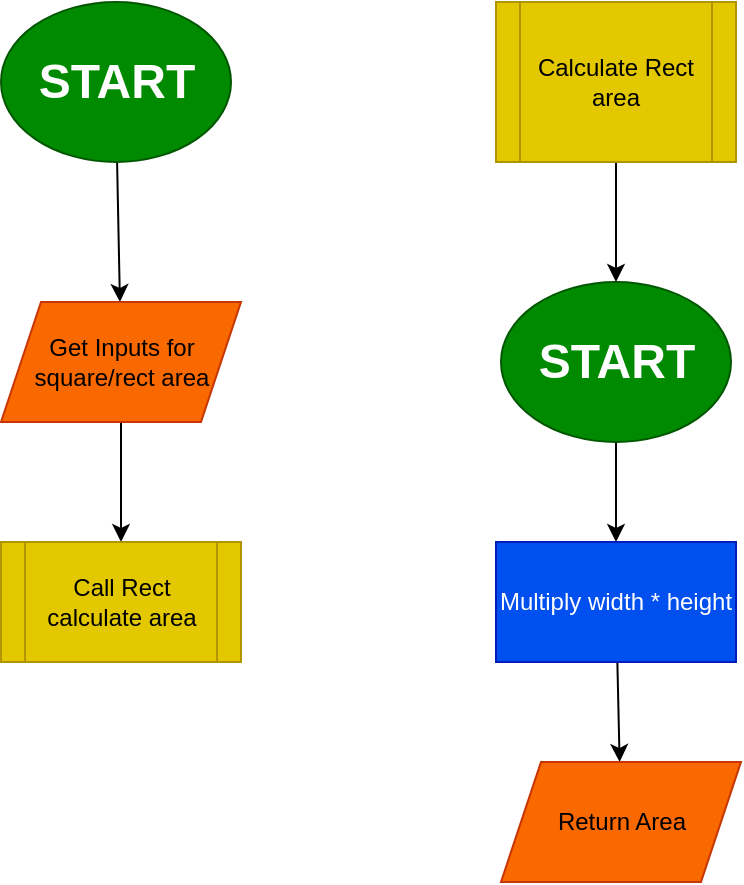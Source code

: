 <mxfile>
    <diagram id="9CN7TV0kP64peijkzni-" name="Page-1">
        <mxGraphModel dx="1936" dy="1925" grid="1" gridSize="10" guides="1" tooltips="1" connect="1" arrows="1" fold="1" page="1" pageScale="1" pageWidth="850" pageHeight="1100" math="0" shadow="0">
            <root>
                <mxCell id="0"/>
                <mxCell id="1" parent="0"/>
                <mxCell id="5" value="" style="edgeStyle=none;html=1;rounded=0;" edge="1" parent="1" source="3" target="4">
                    <mxGeometry relative="1" as="geometry"/>
                </mxCell>
                <mxCell id="3" value="&lt;h1&gt;START&lt;/h1&gt;" style="ellipse;whiteSpace=wrap;html=1;fillColor=#008a00;fontColor=#ffffff;strokeColor=#005700;rounded=0;" vertex="1" parent="1">
                    <mxGeometry x="-717.5" y="-760" width="115" height="80" as="geometry"/>
                </mxCell>
                <mxCell id="9" value="" style="edgeStyle=none;html=1;rounded=0;" edge="1" parent="1" source="4" target="8">
                    <mxGeometry relative="1" as="geometry"/>
                </mxCell>
                <mxCell id="4" value="Get Inputs for square/rect area" style="shape=parallelogram;perimeter=parallelogramPerimeter;whiteSpace=wrap;html=1;fixedSize=1;fillColor=#fa6800;strokeColor=#C73500;fontColor=#000000;rounded=0;" vertex="1" parent="1">
                    <mxGeometry x="-717.5" y="-610" width="120" height="60" as="geometry"/>
                </mxCell>
                <mxCell id="8" value="Call Rect calculate area" style="shape=process;whiteSpace=wrap;html=1;backgroundOutline=1;fillColor=#e3c800;strokeColor=#B09500;fontColor=#000000;rounded=0;" vertex="1" parent="1">
                    <mxGeometry x="-717.5" y="-490" width="120" height="60" as="geometry"/>
                </mxCell>
                <mxCell id="12" value="" style="edgeStyle=none;html=1;rounded=0;" edge="1" parent="1" source="10" target="11">
                    <mxGeometry relative="1" as="geometry"/>
                </mxCell>
                <mxCell id="10" value="Calculate Rect area" style="shape=process;whiteSpace=wrap;html=1;backgroundOutline=1;fillColor=#e3c800;strokeColor=#B09500;fontColor=#000000;rounded=0;" vertex="1" parent="1">
                    <mxGeometry x="-470" y="-760" width="120" height="80" as="geometry"/>
                </mxCell>
                <mxCell id="14" value="" style="edgeStyle=none;html=1;rounded=0;" edge="1" parent="1" source="11" target="13">
                    <mxGeometry relative="1" as="geometry"/>
                </mxCell>
                <mxCell id="11" value="&lt;h1&gt;START&lt;/h1&gt;" style="ellipse;whiteSpace=wrap;html=1;fillColor=#008a00;fontColor=#ffffff;strokeColor=#005700;rounded=0;" vertex="1" parent="1">
                    <mxGeometry x="-467.5" y="-620" width="115" height="80" as="geometry"/>
                </mxCell>
                <mxCell id="18" value="" style="edgeStyle=none;html=1;" edge="1" parent="1" source="13" target="17">
                    <mxGeometry relative="1" as="geometry"/>
                </mxCell>
                <mxCell id="13" value="Multiply width * height" style="whiteSpace=wrap;html=1;fillColor=#0050ef;strokeColor=#001DBC;fontColor=#ffffff;rounded=0;" vertex="1" parent="1">
                    <mxGeometry x="-470" y="-490" width="120" height="60" as="geometry"/>
                </mxCell>
                <mxCell id="17" value="Return Area" style="shape=parallelogram;perimeter=parallelogramPerimeter;whiteSpace=wrap;html=1;fixedSize=1;fillColor=#fa6800;strokeColor=#C73500;fontColor=#000000;rounded=0;" vertex="1" parent="1">
                    <mxGeometry x="-467.5" y="-380" width="120" height="60" as="geometry"/>
                </mxCell>
            </root>
        </mxGraphModel>
    </diagram>
</mxfile>